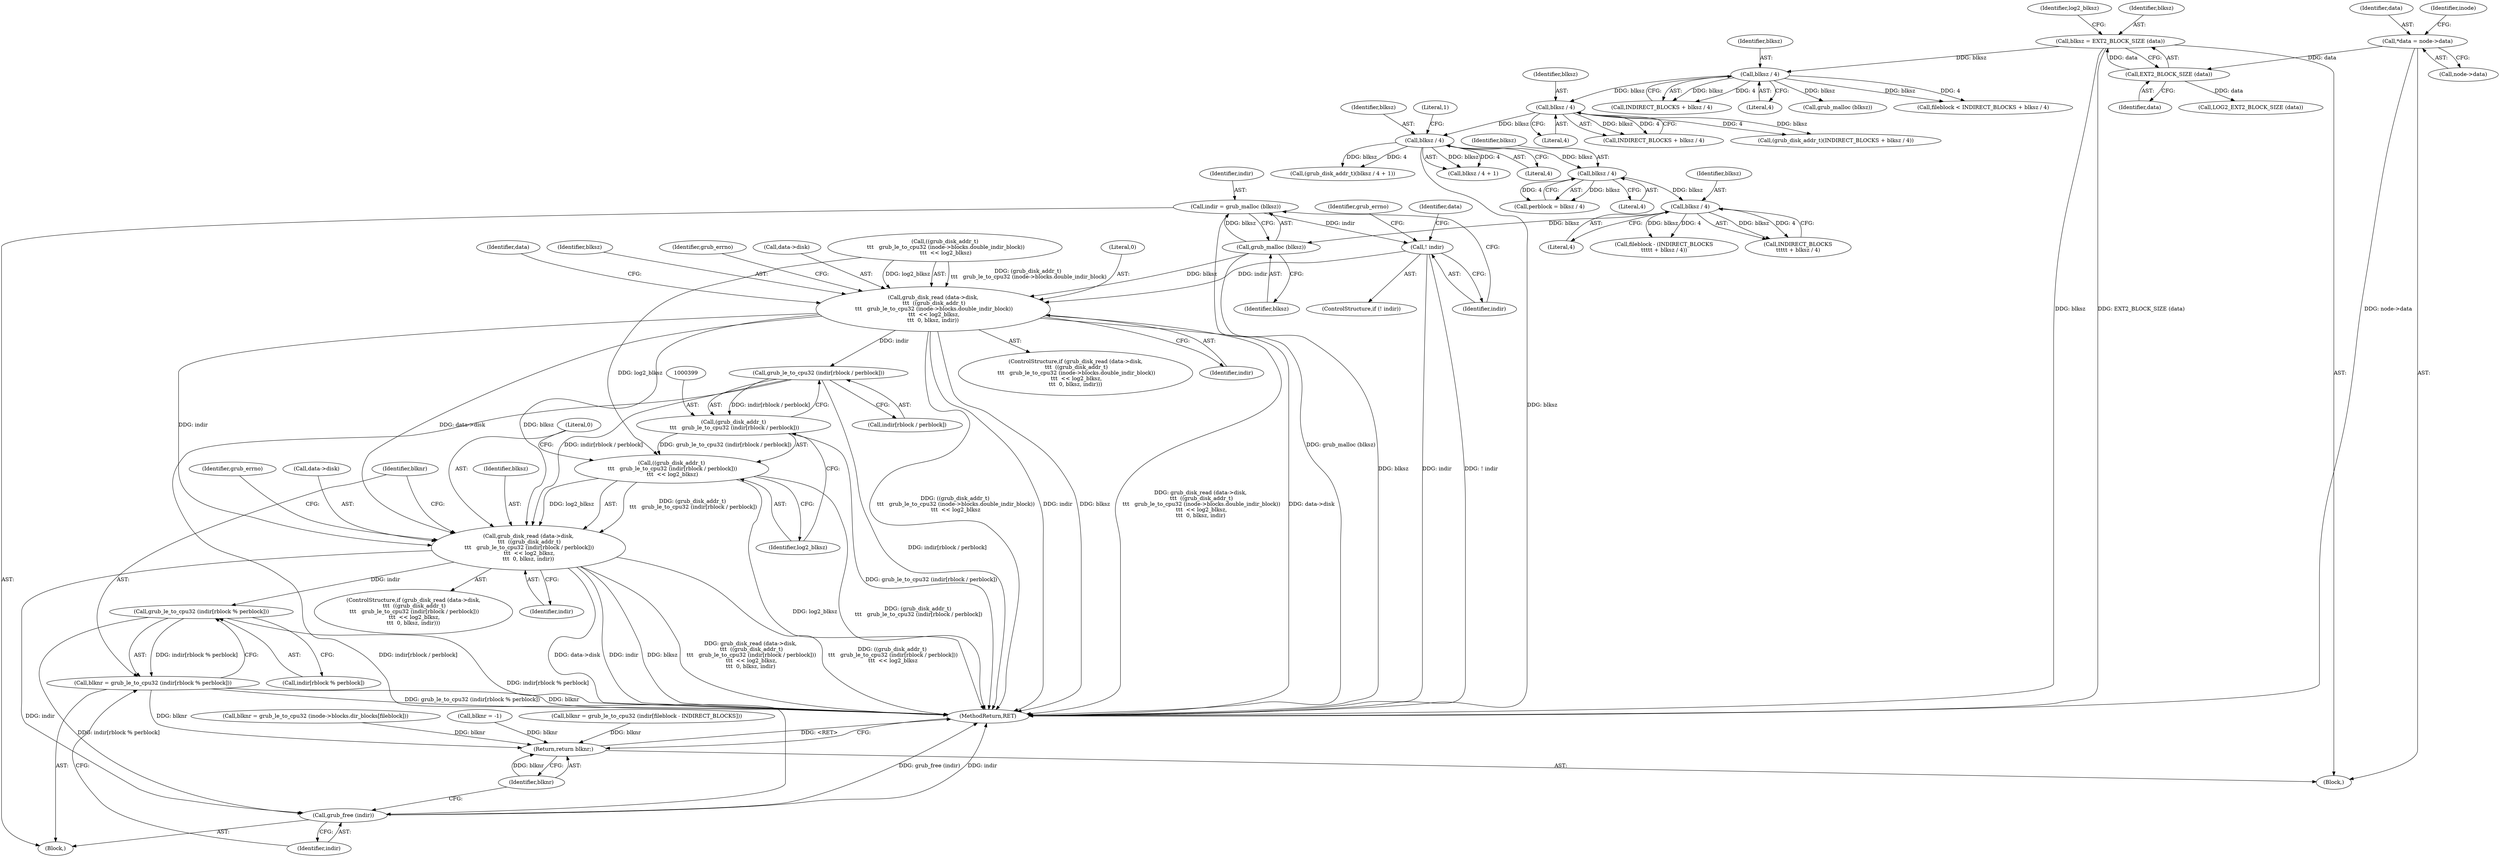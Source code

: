 digraph "1_radare2_65000a7fd9eea62359e6d6714f17b94a99a82edd_0@API" {
"1000363" [label="(Call,indir = grub_malloc (blksz))"];
"1000365" [label="(Call,grub_malloc (blksz))"];
"1000359" [label="(Call,blksz / 4)"];
"1000349" [label="(Call,blksz / 4)"];
"1000341" [label="(Call,blksz / 4)"];
"1000335" [label="(Call,blksz / 4)"];
"1000282" [label="(Call,blksz / 4)"];
"1000127" [label="(Call,blksz = EXT2_BLOCK_SIZE (data))"];
"1000129" [label="(Call,EXT2_BLOCK_SIZE (data))"];
"1000109" [label="(Call,*data = node->data)"];
"1000368" [label="(Call,! indir)"];
"1000373" [label="(Call,grub_disk_read (data->disk,\n \t\t\t  ((grub_disk_addr_t)\n \t\t\t   grub_le_to_cpu32 (inode->blocks.double_indir_block))\n \t\t\t  << log2_blksz,\n\t\t\t  0, blksz, indir))"];
"1000393" [label="(Call,grub_disk_read (data->disk,\n \t\t\t  ((grub_disk_addr_t)\n \t\t\t   grub_le_to_cpu32 (indir[rblock / perblock]))\n \t\t\t  << log2_blksz,\n\t\t\t  0, blksz, indir))"];
"1000414" [label="(Call,grub_le_to_cpu32 (indir[rblock % perblock]))"];
"1000412" [label="(Call,blknr = grub_le_to_cpu32 (indir[rblock % perblock]))"];
"1000427" [label="(Return,return blknr;)"];
"1000420" [label="(Call,grub_free (indir))"];
"1000400" [label="(Call,grub_le_to_cpu32 (indir[rblock / perblock]))"];
"1000398" [label="(Call,(grub_disk_addr_t)\n \t\t\t   grub_le_to_cpu32 (indir[rblock / perblock]))"];
"1000397" [label="(Call,((grub_disk_addr_t)\n \t\t\t   grub_le_to_cpu32 (indir[rblock / perblock]))\n \t\t\t  << log2_blksz)"];
"1000283" [label="(Identifier,blksz)"];
"1000345" [label="(Block,)"];
"1000428" [label="(Identifier,blknr)"];
"1000414" [label="(Call,grub_le_to_cpu32 (indir[rblock % perblock]))"];
"1000349" [label="(Call,blksz / 4)"];
"1000342" [label="(Identifier,blksz)"];
"1000340" [label="(Call,blksz / 4 + 1)"];
"1000278" [label="(Call,fileblock < INDIRECT_BLOCKS + blksz / 4)"];
"1000110" [label="(Identifier,data)"];
"1000413" [label="(Identifier,blknr)"];
"1000411" [label="(Identifier,grub_errno)"];
"1000343" [label="(Literal,4)"];
"1000394" [label="(Call,data->disk)"];
"1000360" [label="(Identifier,blksz)"];
"1000393" [label="(Call,grub_disk_read (data->disk,\n \t\t\t  ((grub_disk_addr_t)\n \t\t\t   grub_le_to_cpu32 (indir[rblock / perblock]))\n \t\t\t  << log2_blksz,\n\t\t\t  0, blksz, indir))"];
"1000282" [label="(Call,blksz / 4)"];
"1000107" [label="(Block,)"];
"1000363" [label="(Call,indir = grub_malloc (blksz))"];
"1000373" [label="(Call,grub_disk_read (data->disk,\n \t\t\t  ((grub_disk_addr_t)\n \t\t\t   grub_le_to_cpu32 (inode->blocks.double_indir_block))\n \t\t\t  << log2_blksz,\n\t\t\t  0, blksz, indir))"];
"1000372" [label="(ControlStructure,if (grub_disk_read (data->disk,\n \t\t\t  ((grub_disk_addr_t)\n \t\t\t   grub_le_to_cpu32 (inode->blocks.double_indir_block))\n \t\t\t  << log2_blksz,\n\t\t\t  0, blksz, indir)))"];
"1000336" [label="(Identifier,blksz)"];
"1000335" [label="(Call,blksz / 4)"];
"1000415" [label="(Call,indir[rblock % perblock])"];
"1000359" [label="(Call,blksz / 4)"];
"1000130" [label="(Identifier,data)"];
"1000401" [label="(Call,indir[rblock / perblock])"];
"1000365" [label="(Call,grub_malloc (blksz))"];
"1000429" [label="(MethodReturn,RET)"];
"1000266" [label="(Call,blknr = grub_le_to_cpu32 (inode->blocks.dir_blocks[fileblock]))"];
"1000357" [label="(Call,INDIRECT_BLOCKS\n\t\t\t\t\t + blksz / 4)"];
"1000351" [label="(Literal,4)"];
"1000116" [label="(Identifier,inode)"];
"1000129" [label="(Call,EXT2_BLOCK_SIZE (data))"];
"1000371" [label="(Identifier,grub_errno)"];
"1000375" [label="(Identifier,data)"];
"1000395" [label="(Identifier,data)"];
"1000412" [label="(Call,blknr = grub_le_to_cpu32 (indir[rblock % perblock]))"];
"1000122" [label="(Call,blknr = -1)"];
"1000407" [label="(Literal,0)"];
"1000420" [label="(Call,grub_free (indir))"];
"1000111" [label="(Call,node->data)"];
"1000400" [label="(Call,grub_le_to_cpu32 (indir[rblock / perblock]))"];
"1000284" [label="(Literal,4)"];
"1000280" [label="(Call,INDIRECT_BLOCKS + blksz / 4)"];
"1000388" [label="(Identifier,blksz)"];
"1000391" [label="(Identifier,grub_errno)"];
"1000397" [label="(Call,((grub_disk_addr_t)\n \t\t\t   grub_le_to_cpu32 (indir[rblock / perblock]))\n \t\t\t  << log2_blksz)"];
"1000133" [label="(Identifier,log2_blksz)"];
"1000355" [label="(Call,fileblock - (INDIRECT_BLOCKS\n\t\t\t\t\t + blksz / 4))"];
"1000337" [label="(Literal,4)"];
"1000369" [label="(Identifier,indir)"];
"1000421" [label="(Identifier,indir)"];
"1000344" [label="(Literal,1)"];
"1000338" [label="(Call,(grub_disk_addr_t)(blksz / 4 + 1))"];
"1000127" [label="(Call,blksz = EXT2_BLOCK_SIZE (data))"];
"1000109" [label="(Call,*data = node->data)"];
"1000374" [label="(Call,data->disk)"];
"1000377" [label="(Call,((grub_disk_addr_t)\n \t\t\t   grub_le_to_cpu32 (inode->blocks.double_indir_block))\n \t\t\t  << log2_blksz)"];
"1000392" [label="(ControlStructure,if (grub_disk_read (data->disk,\n \t\t\t  ((grub_disk_addr_t)\n \t\t\t   grub_le_to_cpu32 (indir[rblock / perblock]))\n \t\t\t  << log2_blksz,\n\t\t\t  0, blksz, indir)))"];
"1000408" [label="(Identifier,blksz)"];
"1000347" [label="(Call,perblock = blksz / 4)"];
"1000398" [label="(Call,(grub_disk_addr_t)\n \t\t\t   grub_le_to_cpu32 (indir[rblock / perblock]))"];
"1000368" [label="(Call,! indir)"];
"1000361" [label="(Literal,4)"];
"1000350" [label="(Identifier,blksz)"];
"1000387" [label="(Literal,0)"];
"1000427" [label="(Return,return blknr;)"];
"1000366" [label="(Identifier,blksz)"];
"1000341" [label="(Call,blksz / 4)"];
"1000367" [label="(ControlStructure,if (! indir))"];
"1000316" [label="(Call,blknr = grub_le_to_cpu32 (indir[fileblock - INDIRECT_BLOCKS]))"];
"1000409" [label="(Identifier,indir)"];
"1000331" [label="(Call,(grub_disk_addr_t)(INDIRECT_BLOCKS + blksz / 4))"];
"1000389" [label="(Identifier,indir)"];
"1000406" [label="(Identifier,log2_blksz)"];
"1000128" [label="(Identifier,blksz)"];
"1000333" [label="(Call,INDIRECT_BLOCKS + blksz / 4)"];
"1000364" [label="(Identifier,indir)"];
"1000134" [label="(Call,LOG2_EXT2_BLOCK_SIZE (data))"];
"1000289" [label="(Call,grub_malloc (blksz))"];
"1000363" -> "1000345"  [label="AST: "];
"1000363" -> "1000365"  [label="CFG: "];
"1000364" -> "1000363"  [label="AST: "];
"1000365" -> "1000363"  [label="AST: "];
"1000369" -> "1000363"  [label="CFG: "];
"1000363" -> "1000429"  [label="DDG: grub_malloc (blksz)"];
"1000365" -> "1000363"  [label="DDG: blksz"];
"1000363" -> "1000368"  [label="DDG: indir"];
"1000365" -> "1000366"  [label="CFG: "];
"1000366" -> "1000365"  [label="AST: "];
"1000365" -> "1000429"  [label="DDG: blksz"];
"1000359" -> "1000365"  [label="DDG: blksz"];
"1000365" -> "1000373"  [label="DDG: blksz"];
"1000359" -> "1000357"  [label="AST: "];
"1000359" -> "1000361"  [label="CFG: "];
"1000360" -> "1000359"  [label="AST: "];
"1000361" -> "1000359"  [label="AST: "];
"1000357" -> "1000359"  [label="CFG: "];
"1000359" -> "1000355"  [label="DDG: blksz"];
"1000359" -> "1000355"  [label="DDG: 4"];
"1000359" -> "1000357"  [label="DDG: blksz"];
"1000359" -> "1000357"  [label="DDG: 4"];
"1000349" -> "1000359"  [label="DDG: blksz"];
"1000349" -> "1000347"  [label="AST: "];
"1000349" -> "1000351"  [label="CFG: "];
"1000350" -> "1000349"  [label="AST: "];
"1000351" -> "1000349"  [label="AST: "];
"1000347" -> "1000349"  [label="CFG: "];
"1000349" -> "1000347"  [label="DDG: blksz"];
"1000349" -> "1000347"  [label="DDG: 4"];
"1000341" -> "1000349"  [label="DDG: blksz"];
"1000341" -> "1000340"  [label="AST: "];
"1000341" -> "1000343"  [label="CFG: "];
"1000342" -> "1000341"  [label="AST: "];
"1000343" -> "1000341"  [label="AST: "];
"1000344" -> "1000341"  [label="CFG: "];
"1000341" -> "1000429"  [label="DDG: blksz"];
"1000341" -> "1000338"  [label="DDG: blksz"];
"1000341" -> "1000338"  [label="DDG: 4"];
"1000341" -> "1000340"  [label="DDG: blksz"];
"1000341" -> "1000340"  [label="DDG: 4"];
"1000335" -> "1000341"  [label="DDG: blksz"];
"1000335" -> "1000333"  [label="AST: "];
"1000335" -> "1000337"  [label="CFG: "];
"1000336" -> "1000335"  [label="AST: "];
"1000337" -> "1000335"  [label="AST: "];
"1000333" -> "1000335"  [label="CFG: "];
"1000335" -> "1000331"  [label="DDG: blksz"];
"1000335" -> "1000331"  [label="DDG: 4"];
"1000335" -> "1000333"  [label="DDG: blksz"];
"1000335" -> "1000333"  [label="DDG: 4"];
"1000282" -> "1000335"  [label="DDG: blksz"];
"1000282" -> "1000280"  [label="AST: "];
"1000282" -> "1000284"  [label="CFG: "];
"1000283" -> "1000282"  [label="AST: "];
"1000284" -> "1000282"  [label="AST: "];
"1000280" -> "1000282"  [label="CFG: "];
"1000282" -> "1000278"  [label="DDG: blksz"];
"1000282" -> "1000278"  [label="DDG: 4"];
"1000282" -> "1000280"  [label="DDG: blksz"];
"1000282" -> "1000280"  [label="DDG: 4"];
"1000127" -> "1000282"  [label="DDG: blksz"];
"1000282" -> "1000289"  [label="DDG: blksz"];
"1000127" -> "1000107"  [label="AST: "];
"1000127" -> "1000129"  [label="CFG: "];
"1000128" -> "1000127"  [label="AST: "];
"1000129" -> "1000127"  [label="AST: "];
"1000133" -> "1000127"  [label="CFG: "];
"1000127" -> "1000429"  [label="DDG: EXT2_BLOCK_SIZE (data)"];
"1000127" -> "1000429"  [label="DDG: blksz"];
"1000129" -> "1000127"  [label="DDG: data"];
"1000129" -> "1000130"  [label="CFG: "];
"1000130" -> "1000129"  [label="AST: "];
"1000109" -> "1000129"  [label="DDG: data"];
"1000129" -> "1000134"  [label="DDG: data"];
"1000109" -> "1000107"  [label="AST: "];
"1000109" -> "1000111"  [label="CFG: "];
"1000110" -> "1000109"  [label="AST: "];
"1000111" -> "1000109"  [label="AST: "];
"1000116" -> "1000109"  [label="CFG: "];
"1000109" -> "1000429"  [label="DDG: node->data"];
"1000368" -> "1000367"  [label="AST: "];
"1000368" -> "1000369"  [label="CFG: "];
"1000369" -> "1000368"  [label="AST: "];
"1000371" -> "1000368"  [label="CFG: "];
"1000375" -> "1000368"  [label="CFG: "];
"1000368" -> "1000429"  [label="DDG: indir"];
"1000368" -> "1000429"  [label="DDG: ! indir"];
"1000368" -> "1000373"  [label="DDG: indir"];
"1000373" -> "1000372"  [label="AST: "];
"1000373" -> "1000389"  [label="CFG: "];
"1000374" -> "1000373"  [label="AST: "];
"1000377" -> "1000373"  [label="AST: "];
"1000387" -> "1000373"  [label="AST: "];
"1000388" -> "1000373"  [label="AST: "];
"1000389" -> "1000373"  [label="AST: "];
"1000391" -> "1000373"  [label="CFG: "];
"1000395" -> "1000373"  [label="CFG: "];
"1000373" -> "1000429"  [label="DDG: ((grub_disk_addr_t)\n \t\t\t   grub_le_to_cpu32 (inode->blocks.double_indir_block))\n \t\t\t  << log2_blksz"];
"1000373" -> "1000429"  [label="DDG: indir"];
"1000373" -> "1000429"  [label="DDG: blksz"];
"1000373" -> "1000429"  [label="DDG: grub_disk_read (data->disk,\n \t\t\t  ((grub_disk_addr_t)\n \t\t\t   grub_le_to_cpu32 (inode->blocks.double_indir_block))\n \t\t\t  << log2_blksz,\n\t\t\t  0, blksz, indir)"];
"1000373" -> "1000429"  [label="DDG: data->disk"];
"1000377" -> "1000373"  [label="DDG: (grub_disk_addr_t)\n \t\t\t   grub_le_to_cpu32 (inode->blocks.double_indir_block)"];
"1000377" -> "1000373"  [label="DDG: log2_blksz"];
"1000373" -> "1000393"  [label="DDG: data->disk"];
"1000373" -> "1000393"  [label="DDG: blksz"];
"1000373" -> "1000393"  [label="DDG: indir"];
"1000373" -> "1000400"  [label="DDG: indir"];
"1000393" -> "1000392"  [label="AST: "];
"1000393" -> "1000409"  [label="CFG: "];
"1000394" -> "1000393"  [label="AST: "];
"1000397" -> "1000393"  [label="AST: "];
"1000407" -> "1000393"  [label="AST: "];
"1000408" -> "1000393"  [label="AST: "];
"1000409" -> "1000393"  [label="AST: "];
"1000411" -> "1000393"  [label="CFG: "];
"1000413" -> "1000393"  [label="CFG: "];
"1000393" -> "1000429"  [label="DDG: ((grub_disk_addr_t)\n \t\t\t   grub_le_to_cpu32 (indir[rblock / perblock]))\n \t\t\t  << log2_blksz"];
"1000393" -> "1000429"  [label="DDG: data->disk"];
"1000393" -> "1000429"  [label="DDG: indir"];
"1000393" -> "1000429"  [label="DDG: blksz"];
"1000393" -> "1000429"  [label="DDG: grub_disk_read (data->disk,\n \t\t\t  ((grub_disk_addr_t)\n \t\t\t   grub_le_to_cpu32 (indir[rblock / perblock]))\n \t\t\t  << log2_blksz,\n\t\t\t  0, blksz, indir)"];
"1000397" -> "1000393"  [label="DDG: (grub_disk_addr_t)\n \t\t\t   grub_le_to_cpu32 (indir[rblock / perblock])"];
"1000397" -> "1000393"  [label="DDG: log2_blksz"];
"1000400" -> "1000393"  [label="DDG: indir[rblock / perblock]"];
"1000393" -> "1000414"  [label="DDG: indir"];
"1000393" -> "1000420"  [label="DDG: indir"];
"1000414" -> "1000412"  [label="AST: "];
"1000414" -> "1000415"  [label="CFG: "];
"1000415" -> "1000414"  [label="AST: "];
"1000412" -> "1000414"  [label="CFG: "];
"1000414" -> "1000429"  [label="DDG: indir[rblock % perblock]"];
"1000414" -> "1000412"  [label="DDG: indir[rblock % perblock]"];
"1000414" -> "1000420"  [label="DDG: indir[rblock % perblock]"];
"1000412" -> "1000345"  [label="AST: "];
"1000413" -> "1000412"  [label="AST: "];
"1000421" -> "1000412"  [label="CFG: "];
"1000412" -> "1000429"  [label="DDG: grub_le_to_cpu32 (indir[rblock % perblock])"];
"1000412" -> "1000429"  [label="DDG: blknr"];
"1000412" -> "1000427"  [label="DDG: blknr"];
"1000427" -> "1000107"  [label="AST: "];
"1000427" -> "1000428"  [label="CFG: "];
"1000428" -> "1000427"  [label="AST: "];
"1000429" -> "1000427"  [label="CFG: "];
"1000427" -> "1000429"  [label="DDG: <RET>"];
"1000428" -> "1000427"  [label="DDG: blknr"];
"1000122" -> "1000427"  [label="DDG: blknr"];
"1000266" -> "1000427"  [label="DDG: blknr"];
"1000316" -> "1000427"  [label="DDG: blknr"];
"1000420" -> "1000345"  [label="AST: "];
"1000420" -> "1000421"  [label="CFG: "];
"1000421" -> "1000420"  [label="AST: "];
"1000428" -> "1000420"  [label="CFG: "];
"1000420" -> "1000429"  [label="DDG: grub_free (indir)"];
"1000420" -> "1000429"  [label="DDG: indir"];
"1000400" -> "1000420"  [label="DDG: indir[rblock / perblock]"];
"1000400" -> "1000398"  [label="AST: "];
"1000400" -> "1000401"  [label="CFG: "];
"1000401" -> "1000400"  [label="AST: "];
"1000398" -> "1000400"  [label="CFG: "];
"1000400" -> "1000429"  [label="DDG: indir[rblock / perblock]"];
"1000400" -> "1000398"  [label="DDG: indir[rblock / perblock]"];
"1000398" -> "1000397"  [label="AST: "];
"1000399" -> "1000398"  [label="AST: "];
"1000406" -> "1000398"  [label="CFG: "];
"1000398" -> "1000429"  [label="DDG: grub_le_to_cpu32 (indir[rblock / perblock])"];
"1000398" -> "1000397"  [label="DDG: grub_le_to_cpu32 (indir[rblock / perblock])"];
"1000397" -> "1000406"  [label="CFG: "];
"1000406" -> "1000397"  [label="AST: "];
"1000407" -> "1000397"  [label="CFG: "];
"1000397" -> "1000429"  [label="DDG: (grub_disk_addr_t)\n \t\t\t   grub_le_to_cpu32 (indir[rblock / perblock])"];
"1000397" -> "1000429"  [label="DDG: log2_blksz"];
"1000377" -> "1000397"  [label="DDG: log2_blksz"];
}
